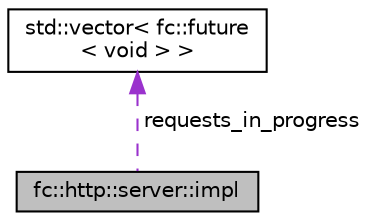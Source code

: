 digraph "fc::http::server::impl"
{
  edge [fontname="Helvetica",fontsize="10",labelfontname="Helvetica",labelfontsize="10"];
  node [fontname="Helvetica",fontsize="10",shape=record];
  Node1 [label="fc::http::server::impl",height=0.2,width=0.4,color="black", fillcolor="grey75", style="filled", fontcolor="black"];
  Node2 -> Node1 [dir="back",color="darkorchid3",fontsize="10",style="dashed",label=" requests_in_progress" ,fontname="Helvetica"];
  Node2 [label="std::vector\< fc::future\l\< void \> \>",height=0.2,width=0.4,color="black", fillcolor="white", style="filled",URL="$classstd_1_1vector.html"];
}
